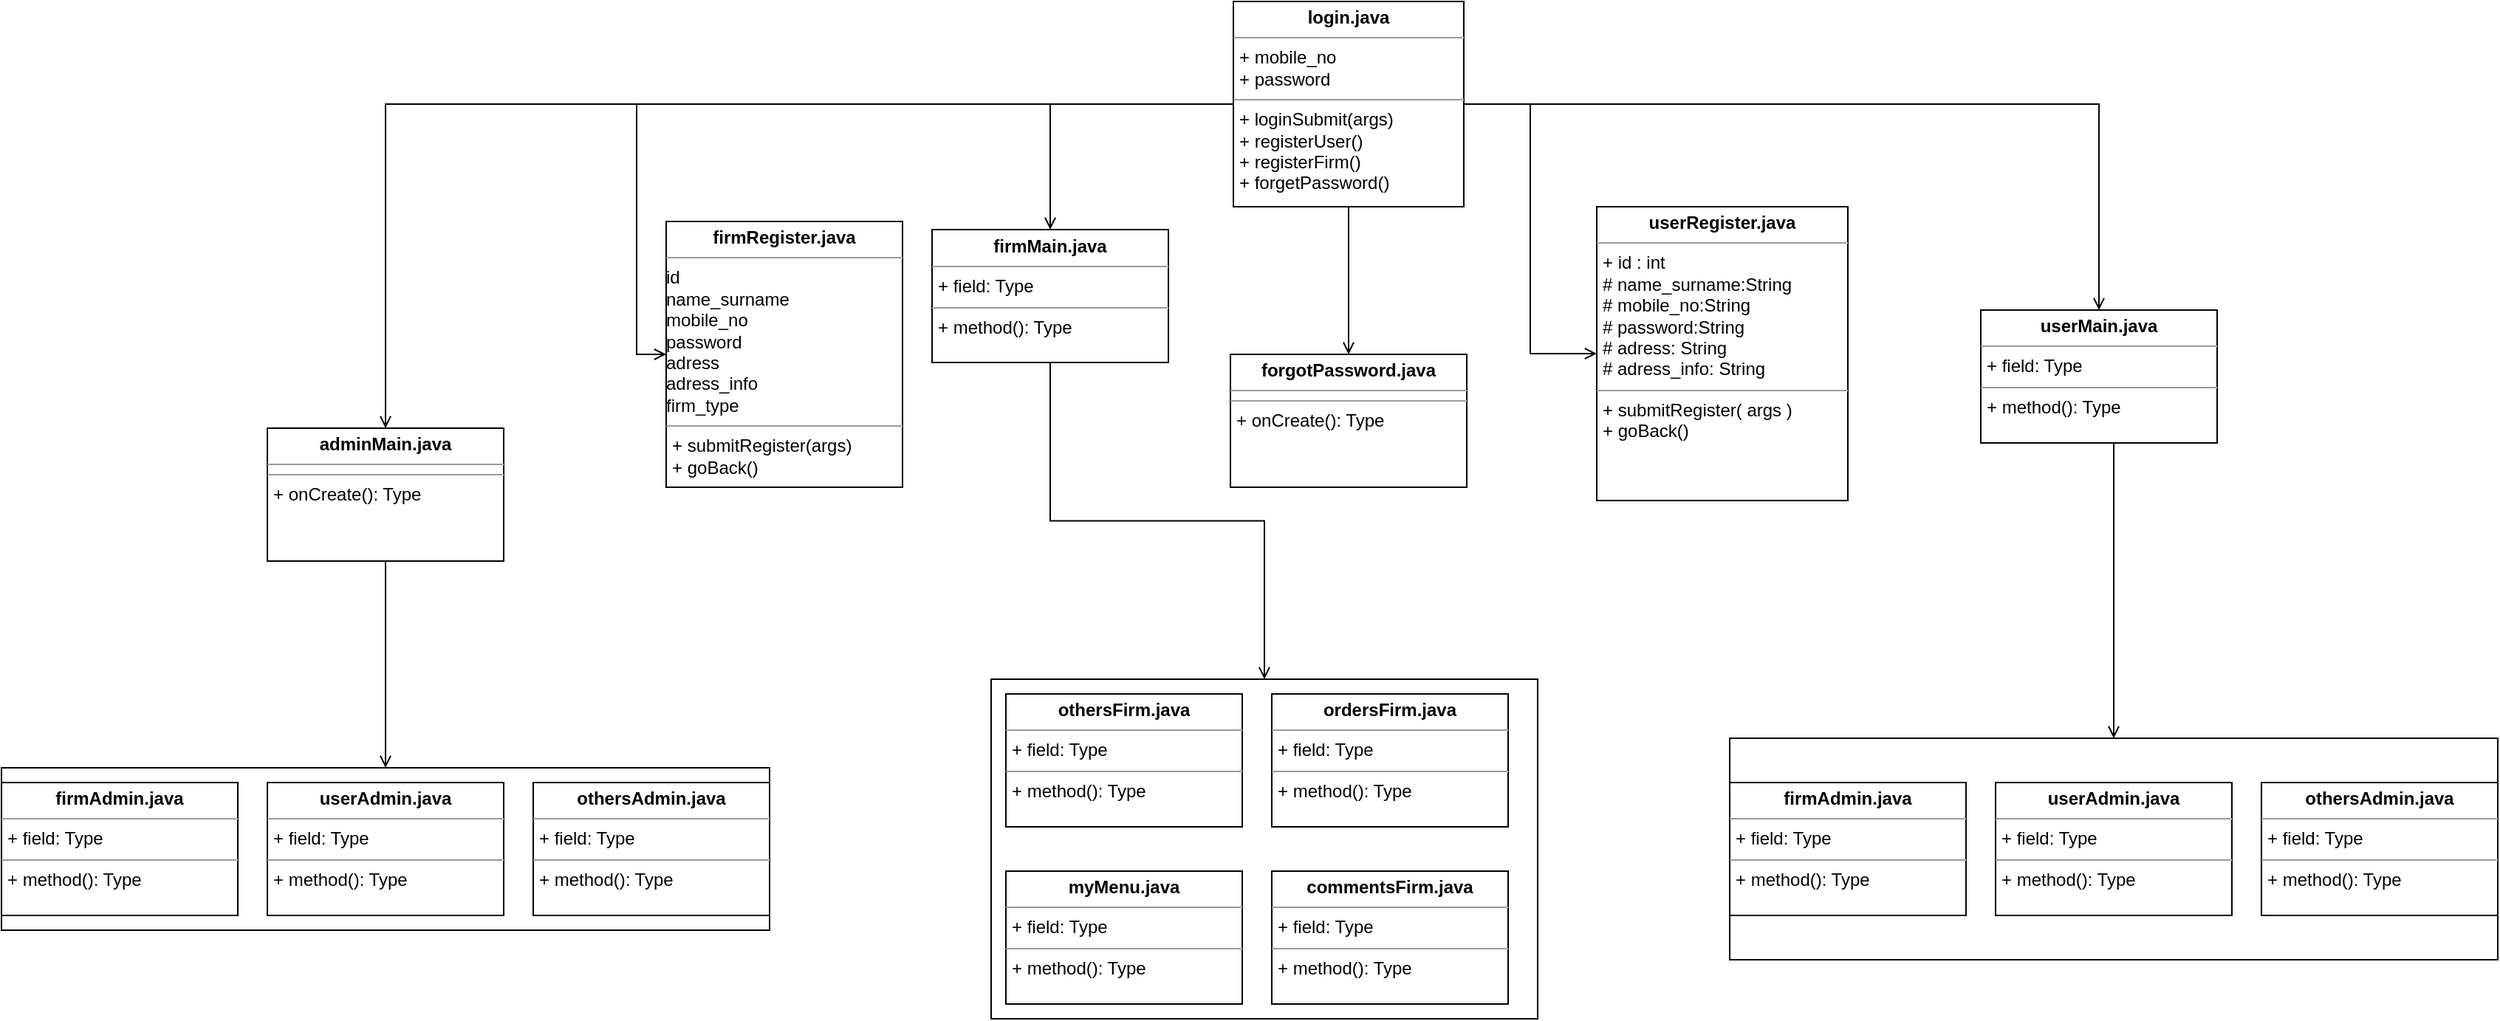 <mxfile version="12.8.1" type="github">
  <diagram id="sjgf7AQSEY66Cpe57oHr" name="Page-1">
    <mxGraphModel dx="2180" dy="1790" grid="1" gridSize="10" guides="1" tooltips="1" connect="1" arrows="1" fold="1" page="1" pageScale="1" pageWidth="827" pageHeight="1169" math="0" shadow="0">
      <root>
        <mxCell id="0" />
        <mxCell id="1" parent="0" />
        <mxCell id="d5Ae3cNy7PUwkewAWT_S-2" style="edgeStyle=orthogonalEdgeStyle;rounded=0;orthogonalLoop=1;jettySize=auto;html=1;entryX=0;entryY=0.5;entryDx=0;entryDy=0;endArrow=open;endFill=0;" edge="1" parent="1" source="d0Oa5utbgRZp3R50ehs7-5" target="d0Oa5utbgRZp3R50ehs7-7">
          <mxGeometry relative="1" as="geometry" />
        </mxCell>
        <mxCell id="d5Ae3cNy7PUwkewAWT_S-3" style="edgeStyle=orthogonalEdgeStyle;rounded=0;orthogonalLoop=1;jettySize=auto;html=1;endArrow=open;endFill=0;" edge="1" parent="1" source="d0Oa5utbgRZp3R50ehs7-5" target="d0Oa5utbgRZp3R50ehs7-9">
          <mxGeometry relative="1" as="geometry">
            <mxPoint x="840" y="-340" as="targetPoint" />
          </mxGeometry>
        </mxCell>
        <mxCell id="d5Ae3cNy7PUwkewAWT_S-4" style="edgeStyle=orthogonalEdgeStyle;rounded=0;orthogonalLoop=1;jettySize=auto;html=1;entryX=0.5;entryY=0;entryDx=0;entryDy=0;endArrow=open;endFill=0;" edge="1" parent="1" source="d0Oa5utbgRZp3R50ehs7-5" target="d0Oa5utbgRZp3R50ehs7-8">
          <mxGeometry relative="1" as="geometry" />
        </mxCell>
        <mxCell id="d5Ae3cNy7PUwkewAWT_S-5" style="edgeStyle=orthogonalEdgeStyle;rounded=0;orthogonalLoop=1;jettySize=auto;html=1;entryX=0.5;entryY=0;entryDx=0;entryDy=0;endArrow=open;endFill=0;" edge="1" parent="1" source="d0Oa5utbgRZp3R50ehs7-5" target="d0Oa5utbgRZp3R50ehs7-6">
          <mxGeometry relative="1" as="geometry" />
        </mxCell>
        <mxCell id="d5Ae3cNy7PUwkewAWT_S-6" style="edgeStyle=orthogonalEdgeStyle;rounded=0;orthogonalLoop=1;jettySize=auto;html=1;endArrow=open;endFill=0;" edge="1" parent="1" source="d0Oa5utbgRZp3R50ehs7-5" target="d0Oa5utbgRZp3R50ehs7-10">
          <mxGeometry relative="1" as="geometry" />
        </mxCell>
        <mxCell id="d5Ae3cNy7PUwkewAWT_S-26" style="edgeStyle=orthogonalEdgeStyle;rounded=0;orthogonalLoop=1;jettySize=auto;html=1;entryX=0.5;entryY=0;entryDx=0;entryDy=0;endArrow=open;endFill=0;" edge="1" parent="1" source="d0Oa5utbgRZp3R50ehs7-5" target="d5Ae3cNy7PUwkewAWT_S-25">
          <mxGeometry relative="1" as="geometry" />
        </mxCell>
        <mxCell id="d0Oa5utbgRZp3R50ehs7-5" value="&lt;p style=&quot;margin: 0px ; margin-top: 4px ; text-align: center&quot;&gt;&lt;b&gt;login.java&lt;/b&gt;&lt;/p&gt;&lt;hr size=&quot;1&quot;&gt;&lt;p style=&quot;margin: 0px ; margin-left: 4px&quot;&gt;+ mobile_no&lt;/p&gt;&lt;p style=&quot;margin: 0px ; margin-left: 4px&quot;&gt;+ password&lt;br&gt;&lt;/p&gt;&lt;hr size=&quot;1&quot;&gt;&lt;p style=&quot;margin: 0px ; margin-left: 4px&quot;&gt;+ loginSubmit(args)&lt;/p&gt;&lt;p style=&quot;margin: 0px ; margin-left: 4px&quot;&gt;+ registerUser()&lt;/p&gt;&lt;p style=&quot;margin: 0px ; margin-left: 4px&quot;&gt;+ registerFirm()&lt;/p&gt;&lt;p style=&quot;margin: 0px ; margin-left: 4px&quot;&gt;+ forgetPassword()&lt;br&gt;&lt;/p&gt;&lt;p style=&quot;margin: 0px ; margin-left: 4px&quot;&gt;&lt;br&gt;&lt;/p&gt;" style="verticalAlign=top;align=left;overflow=fill;fontSize=12;fontFamily=Helvetica;html=1;" parent="1" vertex="1">
          <mxGeometry x="334" y="-119" width="156" height="139" as="geometry" />
        </mxCell>
        <mxCell id="d5Ae3cNy7PUwkewAWT_S-24" style="edgeStyle=orthogonalEdgeStyle;rounded=0;orthogonalLoop=1;jettySize=auto;html=1;endArrow=open;endFill=0;" edge="1" parent="1" source="d0Oa5utbgRZp3R50ehs7-6" target="d5Ae3cNy7PUwkewAWT_S-15">
          <mxGeometry relative="1" as="geometry" />
        </mxCell>
        <mxCell id="d0Oa5utbgRZp3R50ehs7-6" value="&lt;p style=&quot;margin: 0px ; margin-top: 4px ; text-align: center&quot;&gt;&lt;b&gt;firmMain.java&lt;/b&gt;&lt;/p&gt;&lt;hr size=&quot;1&quot;&gt;&lt;p style=&quot;margin: 0px ; margin-left: 4px&quot;&gt;+ field: Type&lt;/p&gt;&lt;hr size=&quot;1&quot;&gt;&lt;p style=&quot;margin: 0px ; margin-left: 4px&quot;&gt;+ method(): Type&lt;/p&gt;" style="verticalAlign=top;align=left;overflow=fill;fontSize=12;fontFamily=Helvetica;html=1;" parent="1" vertex="1">
          <mxGeometry x="130" y="35.5" width="160" height="90" as="geometry" />
        </mxCell>
        <mxCell id="d0Oa5utbgRZp3R50ehs7-7" value="&lt;p style=&quot;margin: 0px ; margin-top: 4px ; text-align: center&quot;&gt;&lt;b&gt;firmRegister.java&lt;/b&gt;&lt;br&gt;&lt;/p&gt;&lt;hr size=&quot;1&quot;&gt;id&lt;br&gt;name_surname&lt;br&gt;mobile_no&lt;br&gt;password&lt;br&gt;adress&lt;br&gt;adress_info&lt;br&gt;firm_type&lt;hr size=&quot;1&quot;&gt;&lt;p style=&quot;margin: 0px ; margin-left: 4px&quot;&gt;+ submitRegister(args)&lt;/p&gt;&lt;p style=&quot;margin: 0px ; margin-left: 4px&quot;&gt;+ goBack()&lt;br&gt;&lt;/p&gt;" style="verticalAlign=top;align=left;overflow=fill;fontSize=12;fontFamily=Helvetica;html=1;" parent="1" vertex="1">
          <mxGeometry x="-50" y="30" width="160" height="180" as="geometry" />
        </mxCell>
        <mxCell id="d5Ae3cNy7PUwkewAWT_S-23" style="edgeStyle=orthogonalEdgeStyle;rounded=0;orthogonalLoop=1;jettySize=auto;html=1;entryX=0.5;entryY=0;entryDx=0;entryDy=0;endArrow=open;endFill=0;" edge="1" parent="1" source="d0Oa5utbgRZp3R50ehs7-8" target="d5Ae3cNy7PUwkewAWT_S-19">
          <mxGeometry relative="1" as="geometry">
            <Array as="points">
              <mxPoint x="930" y="290" />
            </Array>
          </mxGeometry>
        </mxCell>
        <mxCell id="d0Oa5utbgRZp3R50ehs7-8" value="&lt;p style=&quot;margin: 0px ; margin-top: 4px ; text-align: center&quot;&gt;&lt;b&gt;userMain.java&lt;/b&gt;&lt;br&gt;&lt;/p&gt;&lt;hr size=&quot;1&quot;&gt;&lt;p style=&quot;margin: 0px ; margin-left: 4px&quot;&gt;+ field: Type&lt;/p&gt;&lt;hr size=&quot;1&quot;&gt;&lt;p style=&quot;margin: 0px ; margin-left: 4px&quot;&gt;+ method(): Type&lt;/p&gt;" style="verticalAlign=top;align=left;overflow=fill;fontSize=12;fontFamily=Helvetica;html=1;" parent="1" vertex="1">
          <mxGeometry x="840" y="90" width="160" height="90" as="geometry" />
        </mxCell>
        <mxCell id="d0Oa5utbgRZp3R50ehs7-9" value="&lt;p style=&quot;margin: 0px ; margin-top: 4px ; text-align: center&quot;&gt;&lt;b&gt;userRegister.java&lt;/b&gt;&lt;br&gt;&lt;/p&gt;&lt;hr size=&quot;1&quot;&gt;&lt;p style=&quot;margin: 0px ; margin-left: 4px&quot;&gt;+ id : int&lt;br&gt;# name_surname:String&lt;br&gt;# mobile_no:String&lt;br&gt;# password:String &lt;br&gt;# adress: String&lt;br&gt;# adress_info: String&lt;br&gt;&lt;/p&gt;&lt;hr size=&quot;1&quot;&gt;&lt;p style=&quot;margin: 0px ; margin-left: 4px&quot;&gt;+ submitRegister( args )&lt;br&gt;+ goBack()&lt;/p&gt;" style="verticalAlign=top;align=left;overflow=fill;fontSize=12;fontFamily=Helvetica;html=1;" parent="1" vertex="1">
          <mxGeometry x="580" y="20" width="170" height="199" as="geometry" />
        </mxCell>
        <mxCell id="d5Ae3cNy7PUwkewAWT_S-11" style="edgeStyle=orthogonalEdgeStyle;rounded=0;orthogonalLoop=1;jettySize=auto;html=1;endArrow=open;endFill=0;entryX=0.5;entryY=0;entryDx=0;entryDy=0;" edge="1" parent="1" source="d0Oa5utbgRZp3R50ehs7-10" target="d5Ae3cNy7PUwkewAWT_S-10">
          <mxGeometry relative="1" as="geometry">
            <mxPoint x="-30" y="310" as="targetPoint" />
          </mxGeometry>
        </mxCell>
        <mxCell id="d0Oa5utbgRZp3R50ehs7-10" value="&lt;p style=&quot;margin: 0px ; margin-top: 4px ; text-align: center&quot;&gt;&lt;b&gt;adminMain.java&lt;/b&gt;&lt;/p&gt;&lt;hr size=&quot;1&quot;&gt;&lt;hr size=&quot;1&quot;&gt;&lt;p style=&quot;margin: 0px ; margin-left: 4px&quot;&gt;+ onCreate(): Type&lt;/p&gt;" style="verticalAlign=top;align=left;overflow=fill;fontSize=12;fontFamily=Helvetica;html=1;" parent="1" vertex="1">
          <mxGeometry x="-320" y="170" width="160" height="90" as="geometry" />
        </mxCell>
        <mxCell id="d5Ae3cNy7PUwkewAWT_S-10" value="" style="rounded=0;whiteSpace=wrap;html=1;" vertex="1" parent="1">
          <mxGeometry x="-500" y="400" width="520" height="110" as="geometry" />
        </mxCell>
        <mxCell id="d5Ae3cNy7PUwkewAWT_S-7" value="&lt;p style=&quot;margin: 0px ; margin-top: 4px ; text-align: center&quot;&gt;&lt;b&gt;firmAdmin.java&lt;/b&gt;&lt;/p&gt;&lt;hr size=&quot;1&quot;&gt;&lt;p style=&quot;margin: 0px ; margin-left: 4px&quot;&gt;+ field: Type&lt;/p&gt;&lt;hr size=&quot;1&quot;&gt;&lt;p style=&quot;margin: 0px ; margin-left: 4px&quot;&gt;+ method(): Type&lt;/p&gt;" style="verticalAlign=top;align=left;overflow=fill;fontSize=12;fontFamily=Helvetica;html=1;" vertex="1" parent="1">
          <mxGeometry x="-500" y="410" width="160" height="90" as="geometry" />
        </mxCell>
        <mxCell id="d5Ae3cNy7PUwkewAWT_S-8" value="&lt;p style=&quot;margin: 0px ; margin-top: 4px ; text-align: center&quot;&gt;&lt;b&gt;userAdmin.java&lt;/b&gt;&lt;/p&gt;&lt;hr size=&quot;1&quot;&gt;&lt;p style=&quot;margin: 0px ; margin-left: 4px&quot;&gt;+ field: Type&lt;/p&gt;&lt;hr size=&quot;1&quot;&gt;&lt;p style=&quot;margin: 0px ; margin-left: 4px&quot;&gt;+ method(): Type&lt;/p&gt;" style="verticalAlign=top;align=left;overflow=fill;fontSize=12;fontFamily=Helvetica;html=1;" vertex="1" parent="1">
          <mxGeometry x="-320" y="410" width="160" height="90" as="geometry" />
        </mxCell>
        <mxCell id="d5Ae3cNy7PUwkewAWT_S-9" value="&lt;p style=&quot;margin: 0px ; margin-top: 4px ; text-align: center&quot;&gt;&lt;b&gt;othersAdmin.java&lt;/b&gt;&lt;/p&gt;&lt;hr size=&quot;1&quot;&gt;&lt;p style=&quot;margin: 0px ; margin-left: 4px&quot;&gt;+ field: Type&lt;/p&gt;&lt;hr size=&quot;1&quot;&gt;&lt;p style=&quot;margin: 0px ; margin-left: 4px&quot;&gt;+ method(): Type&lt;/p&gt;" style="verticalAlign=top;align=left;overflow=fill;fontSize=12;fontFamily=Helvetica;html=1;" vertex="1" parent="1">
          <mxGeometry x="-140" y="410" width="160" height="90" as="geometry" />
        </mxCell>
        <mxCell id="d5Ae3cNy7PUwkewAWT_S-15" value="" style="rounded=0;whiteSpace=wrap;html=1;" vertex="1" parent="1">
          <mxGeometry x="170" y="340" width="370" height="230" as="geometry" />
        </mxCell>
        <mxCell id="d5Ae3cNy7PUwkewAWT_S-16" value="&lt;p style=&quot;margin: 0px ; margin-top: 4px ; text-align: center&quot;&gt;&lt;b&gt;myMenu.java&lt;/b&gt;&lt;/p&gt;&lt;hr size=&quot;1&quot;&gt;&lt;p style=&quot;margin: 0px ; margin-left: 4px&quot;&gt;+ field: Type&lt;/p&gt;&lt;hr size=&quot;1&quot;&gt;&lt;p style=&quot;margin: 0px ; margin-left: 4px&quot;&gt;+ method(): Type&lt;/p&gt;" style="verticalAlign=top;align=left;overflow=fill;fontSize=12;fontFamily=Helvetica;html=1;" vertex="1" parent="1">
          <mxGeometry x="180" y="470" width="160" height="90" as="geometry" />
        </mxCell>
        <mxCell id="d5Ae3cNy7PUwkewAWT_S-17" value="&lt;p style=&quot;margin: 0px ; margin-top: 4px ; text-align: center&quot;&gt;&lt;b&gt;othersFirm.java&lt;/b&gt;&lt;/p&gt;&lt;hr size=&quot;1&quot;&gt;&lt;p style=&quot;margin: 0px ; margin-left: 4px&quot;&gt;+ field: Type&lt;/p&gt;&lt;hr size=&quot;1&quot;&gt;&lt;p style=&quot;margin: 0px ; margin-left: 4px&quot;&gt;+ method(): Type&lt;/p&gt;" style="verticalAlign=top;align=left;overflow=fill;fontSize=12;fontFamily=Helvetica;html=1;" vertex="1" parent="1">
          <mxGeometry x="180" y="350" width="160" height="90" as="geometry" />
        </mxCell>
        <mxCell id="d5Ae3cNy7PUwkewAWT_S-18" value="&lt;p style=&quot;margin: 0px ; margin-top: 4px ; text-align: center&quot;&gt;&lt;b&gt;ordersFirm.java&lt;/b&gt;&lt;/p&gt;&lt;hr size=&quot;1&quot;&gt;&lt;p style=&quot;margin: 0px ; margin-left: 4px&quot;&gt;+ field: Type&lt;/p&gt;&lt;hr size=&quot;1&quot;&gt;&lt;p style=&quot;margin: 0px ; margin-left: 4px&quot;&gt;+ method(): Type&lt;/p&gt;" style="verticalAlign=top;align=left;overflow=fill;fontSize=12;fontFamily=Helvetica;html=1;" vertex="1" parent="1">
          <mxGeometry x="360" y="350" width="160" height="90" as="geometry" />
        </mxCell>
        <mxCell id="d5Ae3cNy7PUwkewAWT_S-19" value="" style="rounded=0;whiteSpace=wrap;html=1;" vertex="1" parent="1">
          <mxGeometry x="670" y="380" width="520" height="150" as="geometry" />
        </mxCell>
        <mxCell id="d5Ae3cNy7PUwkewAWT_S-20" value="&lt;p style=&quot;margin: 0px ; margin-top: 4px ; text-align: center&quot;&gt;&lt;b&gt;firmAdmin.java&lt;/b&gt;&lt;/p&gt;&lt;hr size=&quot;1&quot;&gt;&lt;p style=&quot;margin: 0px ; margin-left: 4px&quot;&gt;+ field: Type&lt;/p&gt;&lt;hr size=&quot;1&quot;&gt;&lt;p style=&quot;margin: 0px ; margin-left: 4px&quot;&gt;+ method(): Type&lt;/p&gt;" style="verticalAlign=top;align=left;overflow=fill;fontSize=12;fontFamily=Helvetica;html=1;" vertex="1" parent="1">
          <mxGeometry x="670" y="410" width="160" height="90" as="geometry" />
        </mxCell>
        <mxCell id="d5Ae3cNy7PUwkewAWT_S-21" value="&lt;p style=&quot;margin: 0px ; margin-top: 4px ; text-align: center&quot;&gt;&lt;b&gt;userAdmin.java&lt;/b&gt;&lt;/p&gt;&lt;hr size=&quot;1&quot;&gt;&lt;p style=&quot;margin: 0px ; margin-left: 4px&quot;&gt;+ field: Type&lt;/p&gt;&lt;hr size=&quot;1&quot;&gt;&lt;p style=&quot;margin: 0px ; margin-left: 4px&quot;&gt;+ method(): Type&lt;/p&gt;" style="verticalAlign=top;align=left;overflow=fill;fontSize=12;fontFamily=Helvetica;html=1;" vertex="1" parent="1">
          <mxGeometry x="850" y="410" width="160" height="90" as="geometry" />
        </mxCell>
        <mxCell id="d5Ae3cNy7PUwkewAWT_S-22" value="&lt;p style=&quot;margin: 0px ; margin-top: 4px ; text-align: center&quot;&gt;&lt;b&gt;othersAdmin.java&lt;/b&gt;&lt;/p&gt;&lt;hr size=&quot;1&quot;&gt;&lt;p style=&quot;margin: 0px ; margin-left: 4px&quot;&gt;+ field: Type&lt;/p&gt;&lt;hr size=&quot;1&quot;&gt;&lt;p style=&quot;margin: 0px ; margin-left: 4px&quot;&gt;+ method(): Type&lt;/p&gt;" style="verticalAlign=top;align=left;overflow=fill;fontSize=12;fontFamily=Helvetica;html=1;" vertex="1" parent="1">
          <mxGeometry x="1030" y="410" width="160" height="90" as="geometry" />
        </mxCell>
        <mxCell id="d5Ae3cNy7PUwkewAWT_S-25" value="&lt;p style=&quot;margin: 0px ; margin-top: 4px ; text-align: center&quot;&gt;&lt;b&gt;forgotPassword.java&lt;/b&gt;&lt;/p&gt;&lt;hr size=&quot;1&quot;&gt;&lt;hr size=&quot;1&quot;&gt;&lt;p style=&quot;margin: 0px ; margin-left: 4px&quot;&gt;+ onCreate(): Type&lt;/p&gt;" style="verticalAlign=top;align=left;overflow=fill;fontSize=12;fontFamily=Helvetica;html=1;" vertex="1" parent="1">
          <mxGeometry x="332" y="120" width="160" height="90" as="geometry" />
        </mxCell>
        <mxCell id="d5Ae3cNy7PUwkewAWT_S-28" value="&lt;p style=&quot;margin: 0px ; margin-top: 4px ; text-align: center&quot;&gt;&lt;b&gt;commentsFirm.java&lt;/b&gt;&lt;/p&gt;&lt;hr size=&quot;1&quot;&gt;&lt;p style=&quot;margin: 0px ; margin-left: 4px&quot;&gt;+ field: Type&lt;/p&gt;&lt;hr size=&quot;1&quot;&gt;&lt;p style=&quot;margin: 0px ; margin-left: 4px&quot;&gt;+ method(): Type&lt;/p&gt;" style="verticalAlign=top;align=left;overflow=fill;fontSize=12;fontFamily=Helvetica;html=1;" vertex="1" parent="1">
          <mxGeometry x="360" y="470" width="160" height="90" as="geometry" />
        </mxCell>
      </root>
    </mxGraphModel>
  </diagram>
</mxfile>
